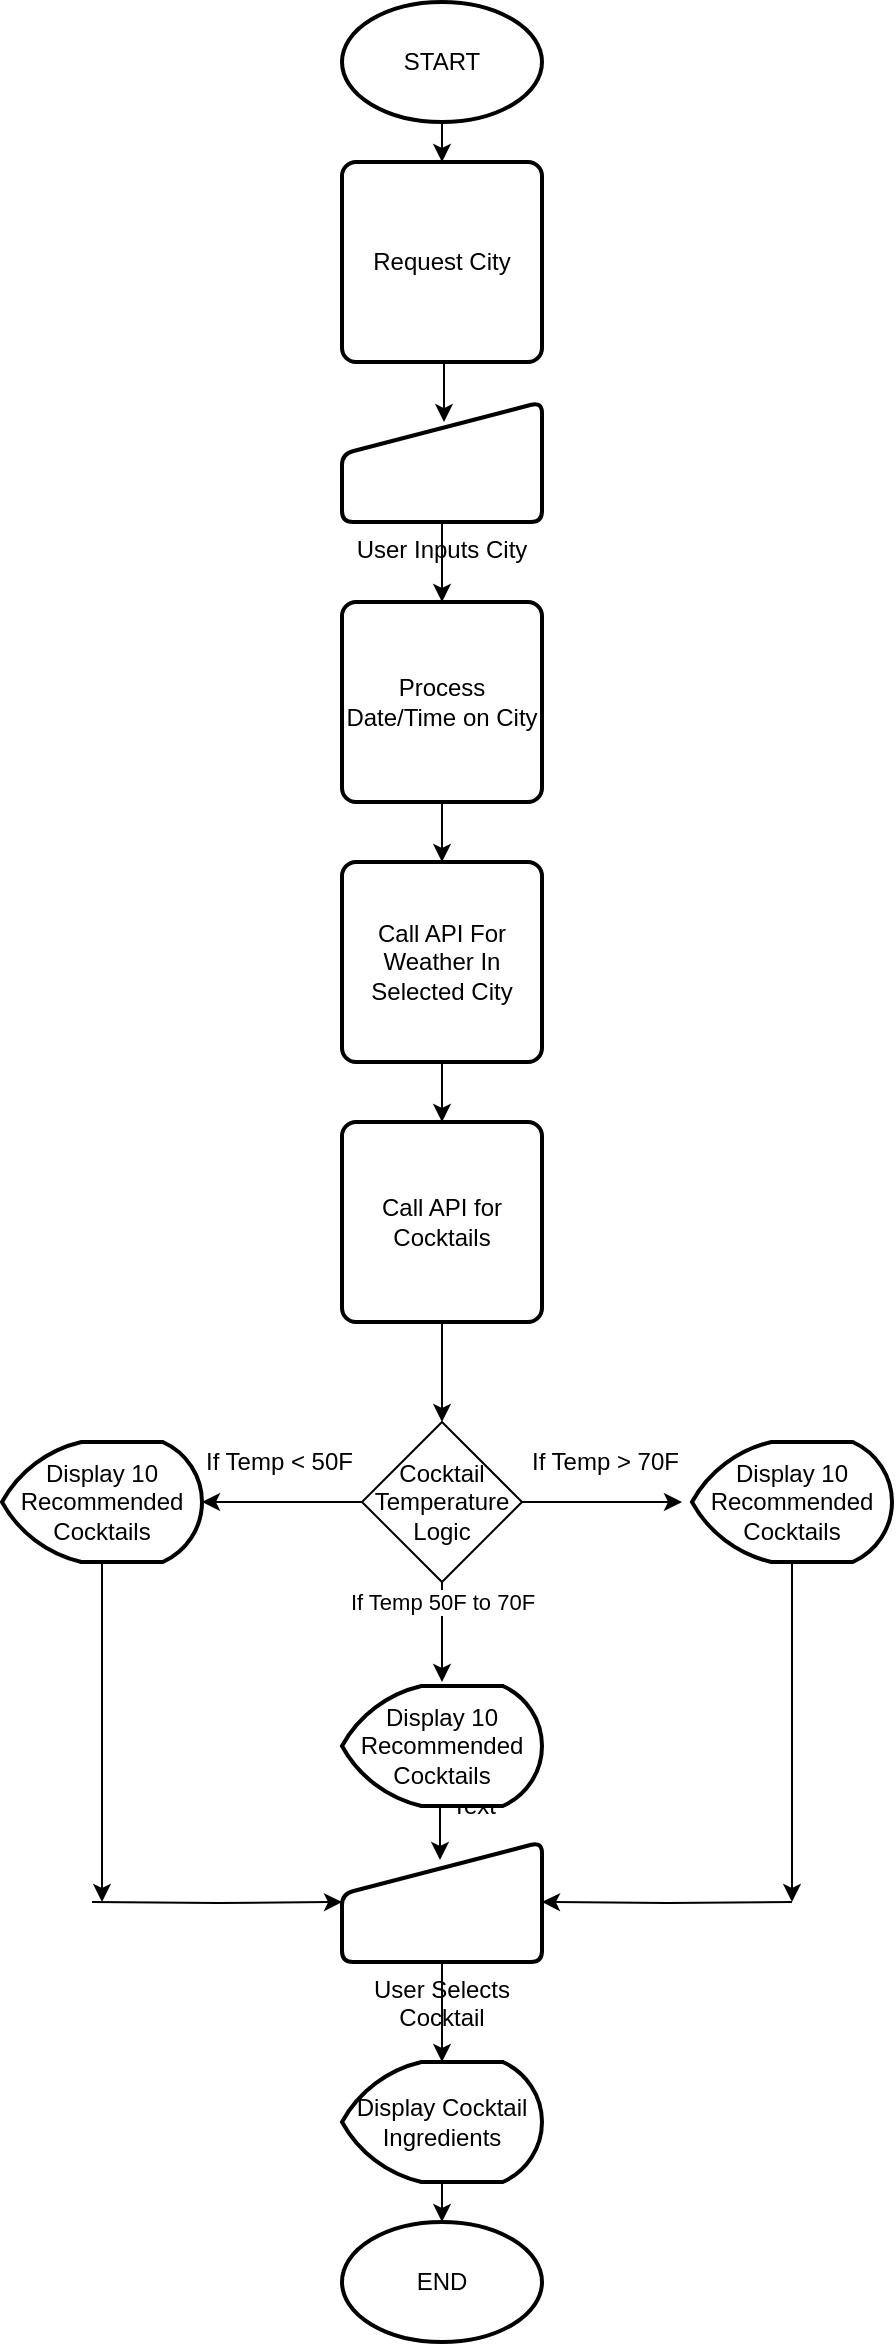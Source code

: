 <mxfile version="11.0.8" type="github"><diagram id="2EBPzf1H_yefsgpLAUvk" name="Page-1"><mxGraphModel dx="1108" dy="441" grid="1" gridSize="10" guides="1" tooltips="1" connect="1" arrows="1" fold="1" page="1" pageScale="1" pageWidth="850" pageHeight="1100" math="0" shadow="0"><root><mxCell id="0"/><mxCell id="1" parent="0"/><mxCell id="MxroF6R7F-wcxdJ858j6-1" style="edgeStyle=orthogonalEdgeStyle;rounded=0;orthogonalLoop=1;jettySize=auto;html=1;exitX=0.5;exitY=1;exitDx=0;exitDy=0;exitPerimeter=0;entryX=0.5;entryY=0;entryDx=0;entryDy=0;" parent="1" source="7yjxfZ00xvXNwJF3utQL-1" target="7yjxfZ00xvXNwJF3utQL-3" edge="1"><mxGeometry relative="1" as="geometry"/></mxCell><mxCell id="7yjxfZ00xvXNwJF3utQL-1" value="START" style="strokeWidth=2;html=1;shape=mxgraph.flowchart.start_1;whiteSpace=wrap;" parent="1" vertex="1"><mxGeometry x="375" y="10" width="100" height="60" as="geometry"/></mxCell><mxCell id="MxroF6R7F-wcxdJ858j6-4" style="edgeStyle=orthogonalEdgeStyle;rounded=0;orthogonalLoop=1;jettySize=auto;html=1;exitX=0.5;exitY=1;exitDx=0;exitDy=0;entryX=0.5;entryY=0;entryDx=0;entryDy=0;" parent="1" source="7yjxfZ00xvXNwJF3utQL-2" target="7yjxfZ00xvXNwJF3utQL-11" edge="1"><mxGeometry relative="1" as="geometry"/></mxCell><mxCell id="7yjxfZ00xvXNwJF3utQL-2" value="Process Date/Time on City" style="rounded=1;whiteSpace=wrap;html=1;absoluteArcSize=1;arcSize=14;strokeWidth=2;" parent="1" vertex="1"><mxGeometry x="375" y="310" width="100" height="100" as="geometry"/></mxCell><mxCell id="MxroF6R7F-wcxdJ858j6-2" style="edgeStyle=orthogonalEdgeStyle;rounded=0;orthogonalLoop=1;jettySize=auto;html=1;exitX=0.5;exitY=1;exitDx=0;exitDy=0;entryX=0.51;entryY=0.167;entryDx=0;entryDy=0;entryPerimeter=0;" parent="1" source="7yjxfZ00xvXNwJF3utQL-3" target="7yjxfZ00xvXNwJF3utQL-19" edge="1"><mxGeometry relative="1" as="geometry"/></mxCell><mxCell id="7yjxfZ00xvXNwJF3utQL-3" value="Request City" style="rounded=1;whiteSpace=wrap;html=1;absoluteArcSize=1;arcSize=14;strokeWidth=2;" parent="1" vertex="1"><mxGeometry x="375" y="90" width="100" height="100" as="geometry"/></mxCell><mxCell id="MxroF6R7F-wcxdJ858j6-5" style="edgeStyle=orthogonalEdgeStyle;rounded=0;orthogonalLoop=1;jettySize=auto;html=1;exitX=0.5;exitY=1;exitDx=0;exitDy=0;entryX=0.5;entryY=0;entryDx=0;entryDy=0;" parent="1" source="7yjxfZ00xvXNwJF3utQL-11" target="7yjxfZ00xvXNwJF3utQL-12" edge="1"><mxGeometry relative="1" as="geometry"/></mxCell><mxCell id="7yjxfZ00xvXNwJF3utQL-11" value="Call API For Weather In Selected City" style="rounded=1;whiteSpace=wrap;html=1;absoluteArcSize=1;arcSize=14;strokeWidth=2;" parent="1" vertex="1"><mxGeometry x="375" y="440" width="100" height="100" as="geometry"/></mxCell><mxCell id="QZmy4WMHocTakX-WKpsK-43" value="" style="edgeStyle=orthogonalEdgeStyle;rounded=0;orthogonalLoop=1;jettySize=auto;html=1;" parent="1" source="7yjxfZ00xvXNwJF3utQL-12" target="QZmy4WMHocTakX-WKpsK-9" edge="1"><mxGeometry relative="1" as="geometry"/></mxCell><mxCell id="7yjxfZ00xvXNwJF3utQL-12" value="Call API for Cocktails" style="rounded=1;whiteSpace=wrap;html=1;absoluteArcSize=1;arcSize=14;strokeWidth=2;" parent="1" vertex="1"><mxGeometry x="375" y="570" width="100" height="100" as="geometry"/></mxCell><mxCell id="MxroF6R7F-wcxdJ858j6-3" style="edgeStyle=orthogonalEdgeStyle;rounded=0;orthogonalLoop=1;jettySize=auto;html=1;exitX=0.5;exitY=1;exitDx=0;exitDy=0;entryX=0.5;entryY=0;entryDx=0;entryDy=0;" parent="1" source="7yjxfZ00xvXNwJF3utQL-19" target="7yjxfZ00xvXNwJF3utQL-2" edge="1"><mxGeometry relative="1" as="geometry"/></mxCell><mxCell id="7yjxfZ00xvXNwJF3utQL-19" value="User Inputs City" style="verticalLabelPosition=bottom;verticalAlign=top;html=1;strokeWidth=2;shape=manualInput;whiteSpace=wrap;rounded=1;size=26;arcSize=11;" parent="1" vertex="1"><mxGeometry x="375" y="210" width="100" height="60" as="geometry"/></mxCell><mxCell id="QZmy4WMHocTakX-WKpsK-1" value="Text" style="text;html=1;resizable=0;points=[];autosize=1;align=left;verticalAlign=top;spacingTop=-4;" parent="1" vertex="1"><mxGeometry x="428" y="902" width="40" height="20" as="geometry"/></mxCell><mxCell id="QZmy4WMHocTakX-WKpsK-2" style="edgeStyle=orthogonalEdgeStyle;rounded=0;orthogonalLoop=1;jettySize=auto;html=1;exitX=0.5;exitY=1;exitDx=0;exitDy=0;exitPerimeter=0;entryX=0.49;entryY=0.15;entryDx=0;entryDy=0;entryPerimeter=0;" parent="1" source="QZmy4WMHocTakX-WKpsK-3" target="QZmy4WMHocTakX-WKpsK-5" edge="1"><mxGeometry relative="1" as="geometry"/></mxCell><mxCell id="QZmy4WMHocTakX-WKpsK-3" value="Display 10 Recommended Cocktails" style="strokeWidth=2;html=1;shape=mxgraph.flowchart.display;whiteSpace=wrap;" parent="1" vertex="1"><mxGeometry x="375" y="852" width="100" height="60" as="geometry"/></mxCell><mxCell id="QZmy4WMHocTakX-WKpsK-37" value="" style="edgeStyle=orthogonalEdgeStyle;rounded=0;orthogonalLoop=1;jettySize=auto;html=1;" parent="1" source="QZmy4WMHocTakX-WKpsK-23" edge="1"><mxGeometry relative="1" as="geometry"><mxPoint x="255" y="960" as="targetPoint"/></mxGeometry></mxCell><mxCell id="QZmy4WMHocTakX-WKpsK-23" value="Display 10 Recommended Cocktails" style="strokeWidth=2;html=1;shape=mxgraph.flowchart.display;whiteSpace=wrap;" parent="1" vertex="1"><mxGeometry x="205" y="730" width="100" height="60" as="geometry"/></mxCell><mxCell id="QZmy4WMHocTakX-WKpsK-35" value="" style="edgeStyle=orthogonalEdgeStyle;rounded=0;orthogonalLoop=1;jettySize=auto;html=1;" parent="1" source="QZmy4WMHocTakX-WKpsK-21" edge="1"><mxGeometry relative="1" as="geometry"><mxPoint x="600" y="960" as="targetPoint"/></mxGeometry></mxCell><mxCell id="QZmy4WMHocTakX-WKpsK-21" value="Display 10 Recommended Cocktails" style="strokeWidth=2;html=1;shape=mxgraph.flowchart.display;whiteSpace=wrap;" parent="1" vertex="1"><mxGeometry x="550" y="730" width="100" height="60" as="geometry"/></mxCell><mxCell id="QZmy4WMHocTakX-WKpsK-4" style="edgeStyle=orthogonalEdgeStyle;rounded=0;orthogonalLoop=1;jettySize=auto;html=1;exitX=0.5;exitY=1;exitDx=0;exitDy=0;entryX=0.5;entryY=0;entryDx=0;entryDy=0;entryPerimeter=0;" parent="1" source="QZmy4WMHocTakX-WKpsK-5" target="QZmy4WMHocTakX-WKpsK-7" edge="1"><mxGeometry relative="1" as="geometry"/></mxCell><mxCell id="QZmy4WMHocTakX-WKpsK-40" style="edgeStyle=orthogonalEdgeStyle;rounded=0;orthogonalLoop=1;jettySize=auto;html=1;" parent="1" target="QZmy4WMHocTakX-WKpsK-5" edge="1"><mxGeometry relative="1" as="geometry"><mxPoint x="600" y="960" as="sourcePoint"/></mxGeometry></mxCell><mxCell id="QZmy4WMHocTakX-WKpsK-42" value="" style="edgeStyle=orthogonalEdgeStyle;rounded=0;orthogonalLoop=1;jettySize=auto;html=1;" parent="1" target="QZmy4WMHocTakX-WKpsK-5" edge="1"><mxGeometry relative="1" as="geometry"><mxPoint x="250" y="960" as="sourcePoint"/></mxGeometry></mxCell><mxCell id="QZmy4WMHocTakX-WKpsK-5" value="User Selects Cocktail" style="verticalLabelPosition=bottom;verticalAlign=top;html=1;strokeWidth=2;shape=manualInput;whiteSpace=wrap;rounded=1;size=26;arcSize=11;" parent="1" vertex="1"><mxGeometry x="375" y="930" width="100" height="60" as="geometry"/></mxCell><mxCell id="QZmy4WMHocTakX-WKpsK-6" style="edgeStyle=orthogonalEdgeStyle;rounded=0;orthogonalLoop=1;jettySize=auto;html=1;exitX=0.5;exitY=1;exitDx=0;exitDy=0;exitPerimeter=0;entryX=0.5;entryY=0;entryDx=0;entryDy=0;entryPerimeter=0;" parent="1" source="QZmy4WMHocTakX-WKpsK-7" target="QZmy4WMHocTakX-WKpsK-8" edge="1"><mxGeometry relative="1" as="geometry"/></mxCell><mxCell id="QZmy4WMHocTakX-WKpsK-7" value="Display Cocktail Ingredients" style="strokeWidth=2;html=1;shape=mxgraph.flowchart.display;whiteSpace=wrap;" parent="1" vertex="1"><mxGeometry x="375" y="1040" width="100" height="60" as="geometry"/></mxCell><mxCell id="QZmy4WMHocTakX-WKpsK-8" value="END" style="strokeWidth=2;html=1;shape=mxgraph.flowchart.start_1;whiteSpace=wrap;" parent="1" vertex="1"><mxGeometry x="375" y="1120" width="100" height="60" as="geometry"/></mxCell><mxCell id="QZmy4WMHocTakX-WKpsK-16" value="If Temp 50F to 70F" style="edgeStyle=orthogonalEdgeStyle;rounded=0;orthogonalLoop=1;jettySize=auto;html=1;" parent="1" source="QZmy4WMHocTakX-WKpsK-9" edge="1"><mxGeometry x="-0.2" y="-10" relative="1" as="geometry"><mxPoint x="425" y="850" as="targetPoint"/><Array as="points"><mxPoint x="425" y="820"/><mxPoint x="425" y="820"/></Array><mxPoint x="10" y="-10" as="offset"/></mxGeometry></mxCell><mxCell id="QZmy4WMHocTakX-WKpsK-31" value="" style="edgeStyle=orthogonalEdgeStyle;rounded=0;orthogonalLoop=1;jettySize=auto;html=1;" parent="1" source="QZmy4WMHocTakX-WKpsK-9" edge="1"><mxGeometry relative="1" as="geometry"><mxPoint x="545" y="760" as="targetPoint"/></mxGeometry></mxCell><mxCell id="QZmy4WMHocTakX-WKpsK-33" value="" style="edgeStyle=orthogonalEdgeStyle;rounded=0;orthogonalLoop=1;jettySize=auto;html=1;" parent="1" source="QZmy4WMHocTakX-WKpsK-9" edge="1"><mxGeometry relative="1" as="geometry"><mxPoint x="305" y="760" as="targetPoint"/></mxGeometry></mxCell><mxCell id="QZmy4WMHocTakX-WKpsK-9" value="Cocktail Temperature Logic" style="rhombus;whiteSpace=wrap;html=1;" parent="1" vertex="1"><mxGeometry x="385" y="720" width="80" height="80" as="geometry"/></mxCell><mxCell id="QZmy4WMHocTakX-WKpsK-14" value="If Temp &amp;lt; 50F" style="text;html=1;resizable=0;points=[];autosize=1;align=left;verticalAlign=top;spacingTop=-4;" parent="1" vertex="1"><mxGeometry x="305" y="730" width="90" height="20" as="geometry"/></mxCell><mxCell id="QZmy4WMHocTakX-WKpsK-15" value="If Temp &amp;gt; 70F" style="text;html=1;resizable=0;points=[];autosize=1;align=left;verticalAlign=top;spacingTop=-4;" parent="1" vertex="1"><mxGeometry x="468" y="730" width="90" height="20" as="geometry"/></mxCell></root></mxGraphModel></diagram></mxfile>